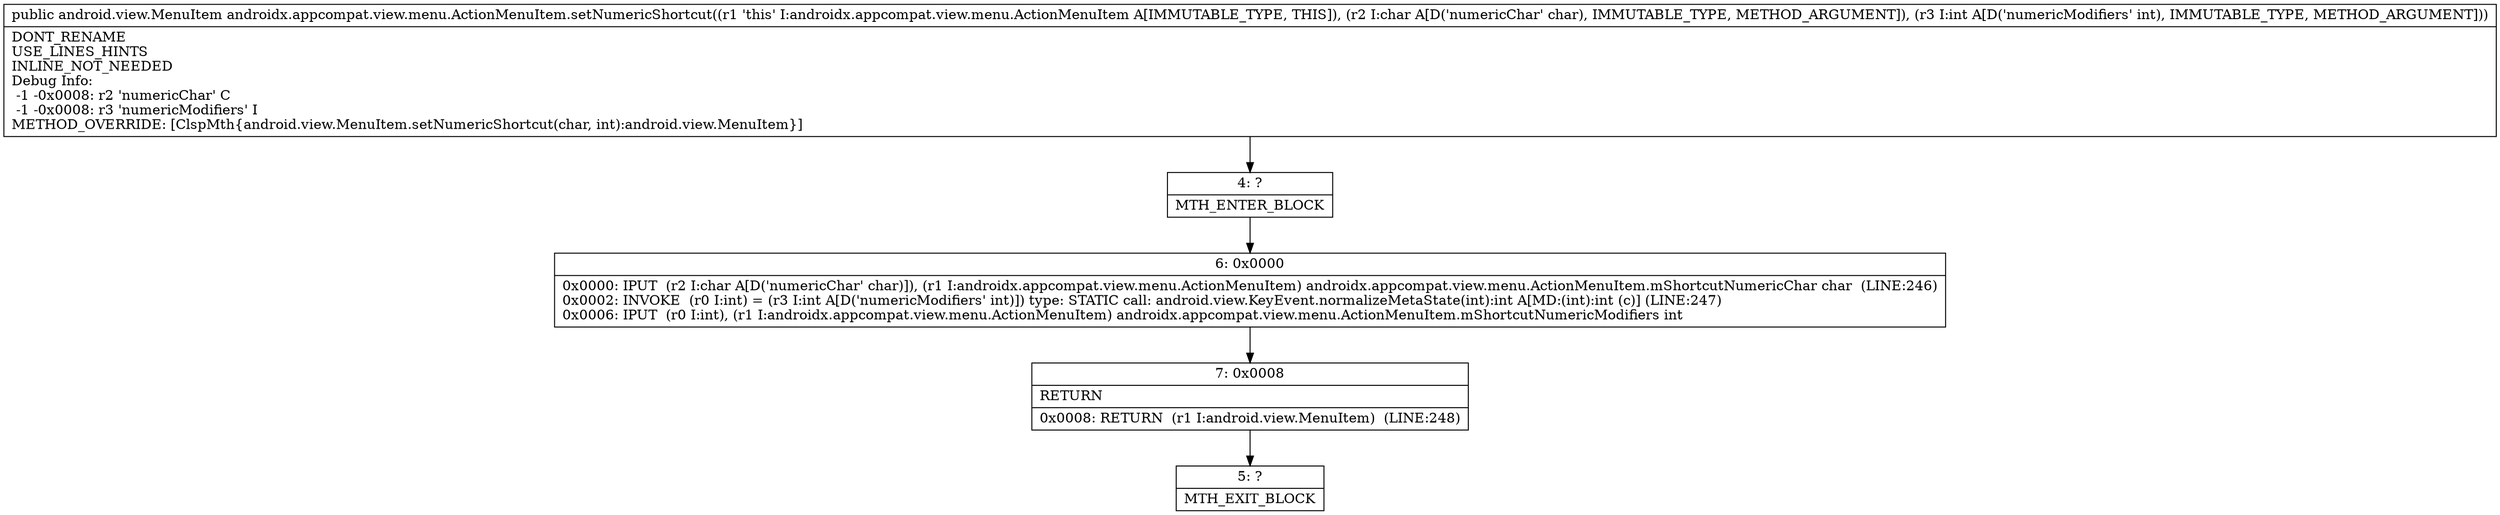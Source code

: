 digraph "CFG forandroidx.appcompat.view.menu.ActionMenuItem.setNumericShortcut(CI)Landroid\/view\/MenuItem;" {
Node_4 [shape=record,label="{4\:\ ?|MTH_ENTER_BLOCK\l}"];
Node_6 [shape=record,label="{6\:\ 0x0000|0x0000: IPUT  (r2 I:char A[D('numericChar' char)]), (r1 I:androidx.appcompat.view.menu.ActionMenuItem) androidx.appcompat.view.menu.ActionMenuItem.mShortcutNumericChar char  (LINE:246)\l0x0002: INVOKE  (r0 I:int) = (r3 I:int A[D('numericModifiers' int)]) type: STATIC call: android.view.KeyEvent.normalizeMetaState(int):int A[MD:(int):int (c)] (LINE:247)\l0x0006: IPUT  (r0 I:int), (r1 I:androidx.appcompat.view.menu.ActionMenuItem) androidx.appcompat.view.menu.ActionMenuItem.mShortcutNumericModifiers int \l}"];
Node_7 [shape=record,label="{7\:\ 0x0008|RETURN\l|0x0008: RETURN  (r1 I:android.view.MenuItem)  (LINE:248)\l}"];
Node_5 [shape=record,label="{5\:\ ?|MTH_EXIT_BLOCK\l}"];
MethodNode[shape=record,label="{public android.view.MenuItem androidx.appcompat.view.menu.ActionMenuItem.setNumericShortcut((r1 'this' I:androidx.appcompat.view.menu.ActionMenuItem A[IMMUTABLE_TYPE, THIS]), (r2 I:char A[D('numericChar' char), IMMUTABLE_TYPE, METHOD_ARGUMENT]), (r3 I:int A[D('numericModifiers' int), IMMUTABLE_TYPE, METHOD_ARGUMENT]))  | DONT_RENAME\lUSE_LINES_HINTS\lINLINE_NOT_NEEDED\lDebug Info:\l  \-1 \-0x0008: r2 'numericChar' C\l  \-1 \-0x0008: r3 'numericModifiers' I\lMETHOD_OVERRIDE: [ClspMth\{android.view.MenuItem.setNumericShortcut(char, int):android.view.MenuItem\}]\l}"];
MethodNode -> Node_4;Node_4 -> Node_6;
Node_6 -> Node_7;
Node_7 -> Node_5;
}

